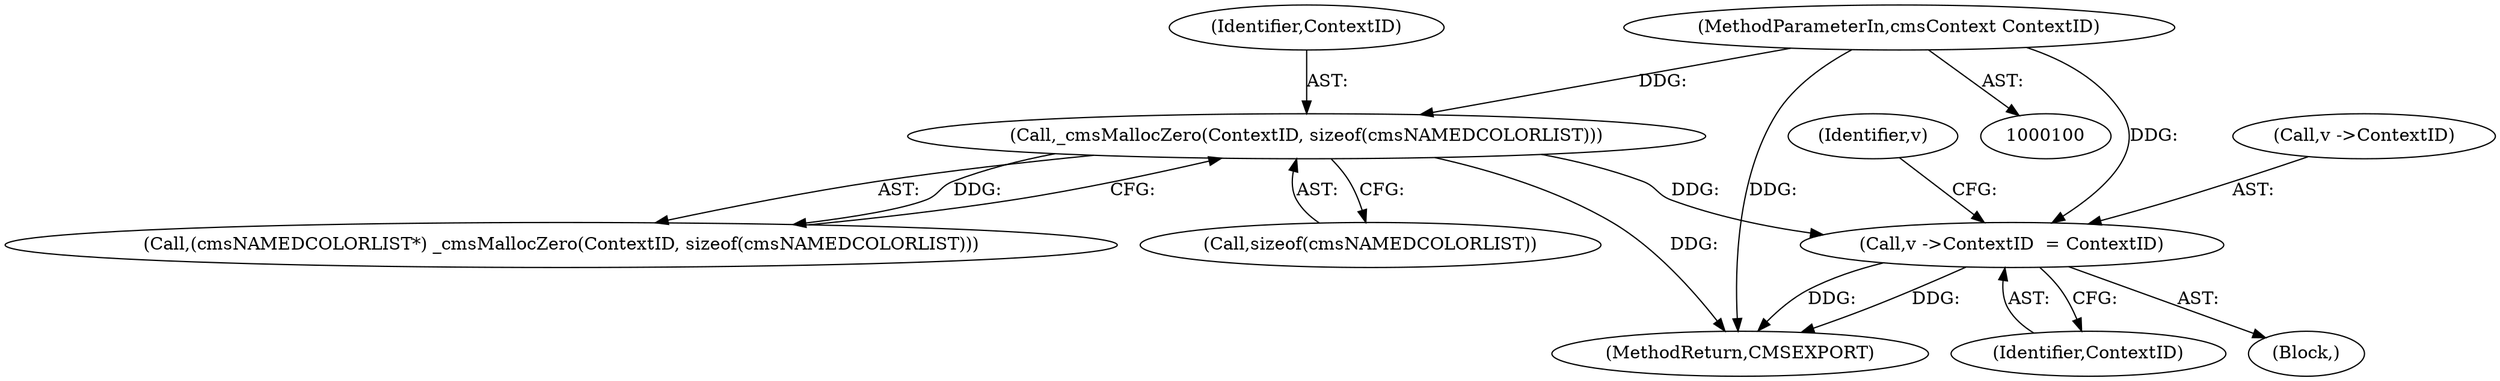 digraph "0_Little-CMS_91c2db7f2559be504211b283bc3a2c631d6f06d9@pointer" {
"1000132" [label="(Call,v ->ContextID  = ContextID)"];
"1000112" [label="(Call,_cmsMallocZero(ContextID, sizeof(cmsNAMEDCOLORLIST)))"];
"1000101" [label="(MethodParameterIn,cmsContext ContextID)"];
"1000136" [label="(Identifier,ContextID)"];
"1000110" [label="(Call,(cmsNAMEDCOLORLIST*) _cmsMallocZero(ContextID, sizeof(cmsNAMEDCOLORLIST)))"];
"1000113" [label="(Identifier,ContextID)"];
"1000140" [label="(Identifier,v)"];
"1000187" [label="(MethodReturn,CMSEXPORT)"];
"1000106" [label="(Block,)"];
"1000101" [label="(MethodParameterIn,cmsContext ContextID)"];
"1000132" [label="(Call,v ->ContextID  = ContextID)"];
"1000133" [label="(Call,v ->ContextID)"];
"1000112" [label="(Call,_cmsMallocZero(ContextID, sizeof(cmsNAMEDCOLORLIST)))"];
"1000114" [label="(Call,sizeof(cmsNAMEDCOLORLIST))"];
"1000132" -> "1000106"  [label="AST: "];
"1000132" -> "1000136"  [label="CFG: "];
"1000133" -> "1000132"  [label="AST: "];
"1000136" -> "1000132"  [label="AST: "];
"1000140" -> "1000132"  [label="CFG: "];
"1000132" -> "1000187"  [label="DDG: "];
"1000132" -> "1000187"  [label="DDG: "];
"1000112" -> "1000132"  [label="DDG: "];
"1000101" -> "1000132"  [label="DDG: "];
"1000112" -> "1000110"  [label="AST: "];
"1000112" -> "1000114"  [label="CFG: "];
"1000113" -> "1000112"  [label="AST: "];
"1000114" -> "1000112"  [label="AST: "];
"1000110" -> "1000112"  [label="CFG: "];
"1000112" -> "1000187"  [label="DDG: "];
"1000112" -> "1000110"  [label="DDG: "];
"1000101" -> "1000112"  [label="DDG: "];
"1000101" -> "1000100"  [label="AST: "];
"1000101" -> "1000187"  [label="DDG: "];
}
